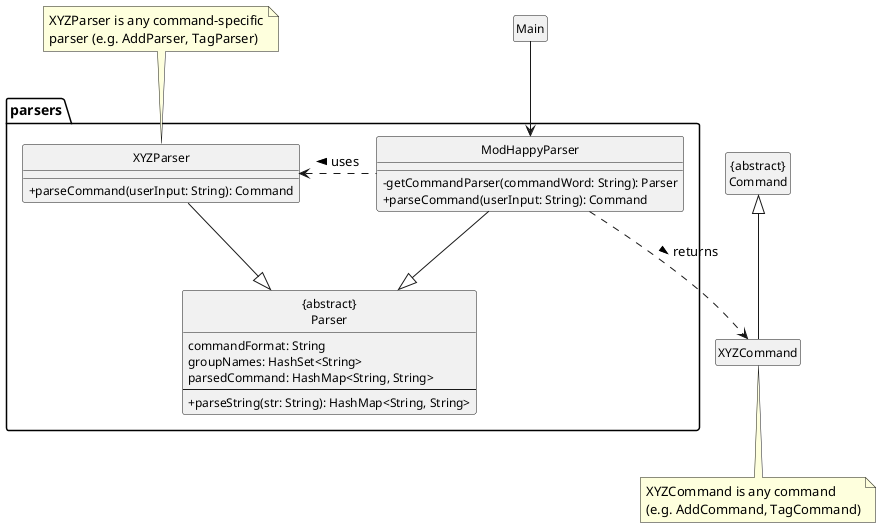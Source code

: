 @startuml

!define ABSTRACT &#123;abstract&#125;

skinparam classAttributeIconSize 0
skinparam shadowing false
skinparam classFontSize 12
skinparam classAttributeFontSize 12
hide circle

package parsers {
    class "ABSTRACT\nParser" as Parser {
        commandFormat: String
        groupNames: HashSet<String>
        parsedCommand: HashMap<String, String>
        --
        + parseString(str: String): HashMap<String, String>
    }

    class XYZParser {
        + parseCommand(userInput: String): Command
    }

    class ModHappyParser {
        - getCommandParser(commandWord: String): Parser
        + parseCommand(userInput: String): Command
    }
}

note top of XYZParser
    XYZParser is any command-specific
    parser (e.g. AddParser, TagParser)
end note

Parser <|-u- ModHappyParser
XYZParser <. ModHappyParser: uses <
ModHappyParser <-u- Main

hide Main methods
hide Main attributes

Parser <|-- XYZParser

class "ABSTRACT\nCommand" as Command {
}
hide Command methods
hide Command attributes

XYZCommand <.u. ModHappyParser: returns <
Command <|-- XYZCommand

hide XYZCommand methods
hide XYZCommand attributes

note bottom of XYZCommand
    XYZCommand is any command
    (e.g. AddCommand, TagCommand)
end note

@enduml